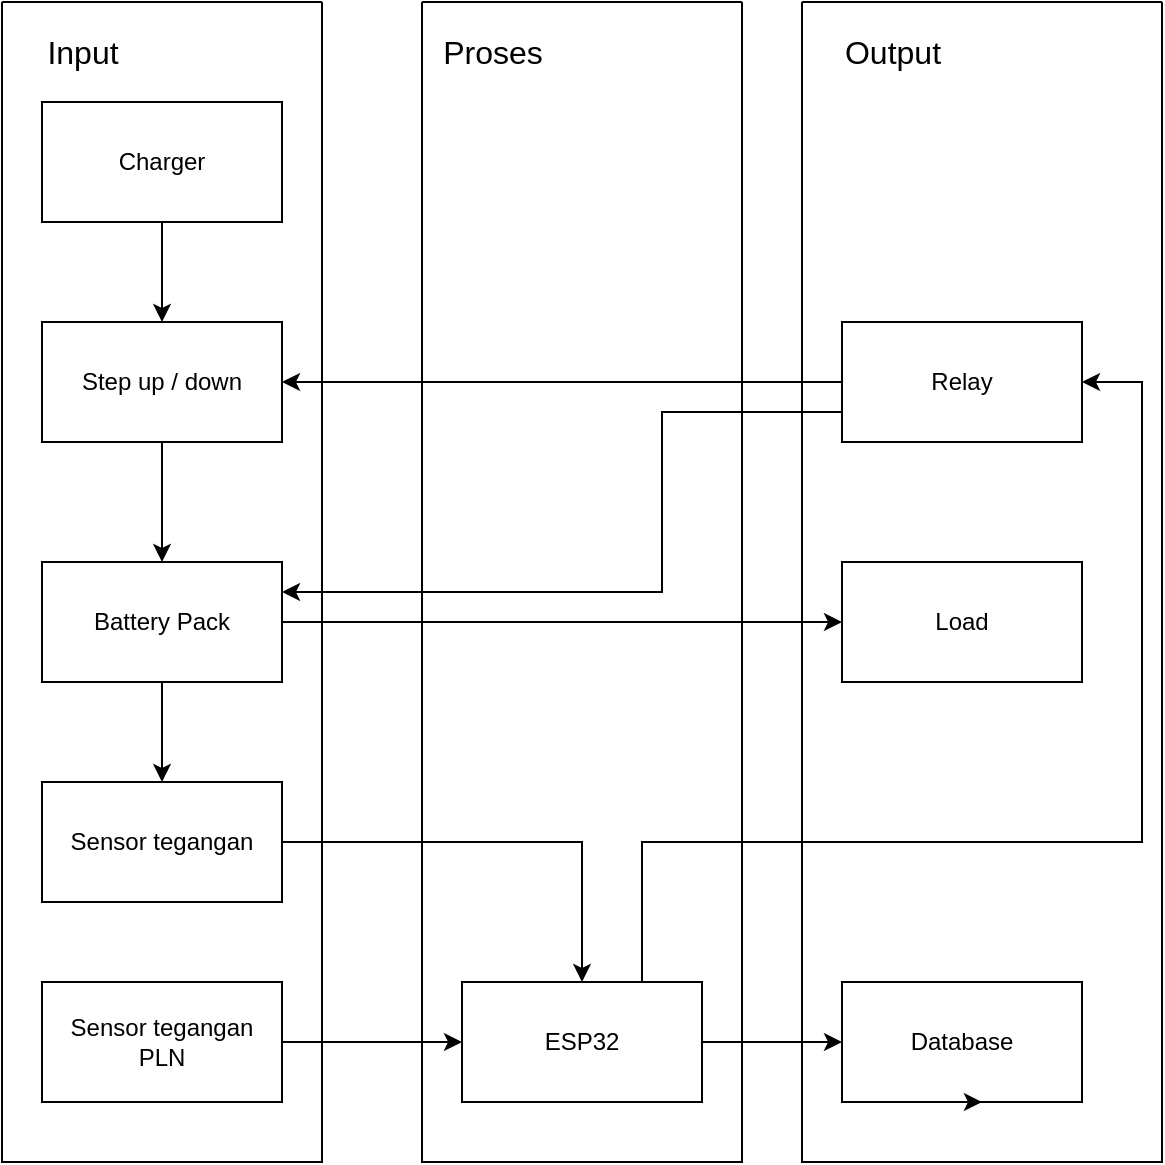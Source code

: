 <mxfile version="21.0.6" type="github">
  <diagram name="Page-1" id="BUAs6Dl8SAh3-mOi4Xi8">
    <mxGraphModel dx="1035" dy="1669" grid="1" gridSize="10" guides="1" tooltips="1" connect="1" arrows="1" fold="1" page="1" pageScale="1" pageWidth="850" pageHeight="1100" math="0" shadow="0">
      <root>
        <mxCell id="0" />
        <mxCell id="1" parent="0" />
        <mxCell id="7erlhkqWnkTEHRErr0Er-7" value="" style="edgeStyle=orthogonalEdgeStyle;rounded=0;orthogonalLoop=1;jettySize=auto;html=1;" edge="1" parent="1" source="c9DYXGlkIHO3AR9IcxED-1" target="c9DYXGlkIHO3AR9IcxED-3">
          <mxGeometry relative="1" as="geometry" />
        </mxCell>
        <mxCell id="c9DYXGlkIHO3AR9IcxED-1" value="Charger" style="rounded=0;whiteSpace=wrap;html=1;" parent="1" vertex="1">
          <mxGeometry x="260" y="-30" width="120" height="60" as="geometry" />
        </mxCell>
        <mxCell id="7erlhkqWnkTEHRErr0Er-14" value="" style="edgeStyle=orthogonalEdgeStyle;rounded=0;orthogonalLoop=1;jettySize=auto;html=1;" edge="1" parent="1" source="c9DYXGlkIHO3AR9IcxED-3" target="c9DYXGlkIHO3AR9IcxED-10">
          <mxGeometry relative="1" as="geometry" />
        </mxCell>
        <mxCell id="c9DYXGlkIHO3AR9IcxED-3" value="Step up / down" style="rounded=0;whiteSpace=wrap;html=1;" parent="1" vertex="1">
          <mxGeometry x="260" y="80" width="120" height="60" as="geometry" />
        </mxCell>
        <mxCell id="7erlhkqWnkTEHRErr0Er-9" value="" style="edgeStyle=orthogonalEdgeStyle;rounded=0;orthogonalLoop=1;jettySize=auto;html=1;" edge="1" parent="1" source="c9DYXGlkIHO3AR9IcxED-10" target="c9DYXGlkIHO3AR9IcxED-13">
          <mxGeometry relative="1" as="geometry" />
        </mxCell>
        <mxCell id="7erlhkqWnkTEHRErr0Er-27" value="" style="edgeStyle=orthogonalEdgeStyle;rounded=0;orthogonalLoop=1;jettySize=auto;html=1;" edge="1" parent="1" source="c9DYXGlkIHO3AR9IcxED-10" target="c9DYXGlkIHO3AR9IcxED-27">
          <mxGeometry relative="1" as="geometry" />
        </mxCell>
        <mxCell id="c9DYXGlkIHO3AR9IcxED-10" value="Battery Pack" style="rounded=0;whiteSpace=wrap;html=1;" parent="1" vertex="1">
          <mxGeometry x="260" y="200" width="120" height="60" as="geometry" />
        </mxCell>
        <mxCell id="7erlhkqWnkTEHRErr0Er-24" value="" style="edgeStyle=orthogonalEdgeStyle;rounded=0;orthogonalLoop=1;jettySize=auto;html=1;entryX=0.5;entryY=0;entryDx=0;entryDy=0;" edge="1" parent="1" source="c9DYXGlkIHO3AR9IcxED-13" target="c9DYXGlkIHO3AR9IcxED-15">
          <mxGeometry relative="1" as="geometry">
            <mxPoint x="460" y="340" as="targetPoint" />
          </mxGeometry>
        </mxCell>
        <mxCell id="c9DYXGlkIHO3AR9IcxED-13" value="Sensor tegangan" style="rounded=0;whiteSpace=wrap;html=1;" parent="1" vertex="1">
          <mxGeometry x="260" y="310" width="120" height="60" as="geometry" />
        </mxCell>
        <mxCell id="7erlhkqWnkTEHRErr0Er-33" value="" style="edgeStyle=orthogonalEdgeStyle;rounded=0;orthogonalLoop=1;jettySize=auto;html=1;" edge="1" parent="1" source="c9DYXGlkIHO3AR9IcxED-15" target="c9DYXGlkIHO3AR9IcxED-17">
          <mxGeometry relative="1" as="geometry" />
        </mxCell>
        <mxCell id="c9DYXGlkIHO3AR9IcxED-15" value="ESP32" style="rounded=0;whiteSpace=wrap;html=1;" parent="1" vertex="1">
          <mxGeometry x="470" y="410" width="120" height="60" as="geometry" />
        </mxCell>
        <mxCell id="c9DYXGlkIHO3AR9IcxED-17" value="Database" style="rounded=0;whiteSpace=wrap;html=1;" parent="1" vertex="1">
          <mxGeometry x="660" y="410" width="120" height="60" as="geometry" />
        </mxCell>
        <mxCell id="c9DYXGlkIHO3AR9IcxED-27" value="Load" style="rounded=0;whiteSpace=wrap;html=1;" parent="1" vertex="1">
          <mxGeometry x="660" y="200" width="120" height="60" as="geometry" />
        </mxCell>
        <mxCell id="7erlhkqWnkTEHRErr0Er-22" value="" style="edgeStyle=orthogonalEdgeStyle;rounded=0;orthogonalLoop=1;jettySize=auto;html=1;" edge="1" parent="1" source="7erlhkqWnkTEHRErr0Er-4" target="c9DYXGlkIHO3AR9IcxED-15">
          <mxGeometry relative="1" as="geometry" />
        </mxCell>
        <mxCell id="7erlhkqWnkTEHRErr0Er-4" value="Sensor tegangan PLN" style="rounded=0;whiteSpace=wrap;html=1;" vertex="1" parent="1">
          <mxGeometry x="260" y="410" width="120" height="60" as="geometry" />
        </mxCell>
        <mxCell id="7erlhkqWnkTEHRErr0Er-30" value="" style="edgeStyle=orthogonalEdgeStyle;rounded=0;orthogonalLoop=1;jettySize=auto;html=1;entryX=1;entryY=0.5;entryDx=0;entryDy=0;" edge="1" parent="1" source="7erlhkqWnkTEHRErr0Er-15" target="c9DYXGlkIHO3AR9IcxED-3">
          <mxGeometry relative="1" as="geometry">
            <mxPoint x="550" y="110" as="targetPoint" />
          </mxGeometry>
        </mxCell>
        <mxCell id="7erlhkqWnkTEHRErr0Er-15" value="Relay" style="rounded=0;whiteSpace=wrap;html=1;" vertex="1" parent="1">
          <mxGeometry x="660" y="80" width="120" height="60" as="geometry" />
        </mxCell>
        <mxCell id="7erlhkqWnkTEHRErr0Er-28" value="" style="endArrow=classic;html=1;rounded=0;exitX=0.75;exitY=0;exitDx=0;exitDy=0;entryX=1;entryY=0.5;entryDx=0;entryDy=0;" edge="1" parent="1" source="c9DYXGlkIHO3AR9IcxED-15" target="7erlhkqWnkTEHRErr0Er-15">
          <mxGeometry width="50" height="50" relative="1" as="geometry">
            <mxPoint x="550" y="360" as="sourcePoint" />
            <mxPoint x="600" y="310" as="targetPoint" />
            <Array as="points">
              <mxPoint x="560" y="340" />
              <mxPoint x="810" y="340" />
              <mxPoint x="810" y="110" />
            </Array>
          </mxGeometry>
        </mxCell>
        <mxCell id="7erlhkqWnkTEHRErr0Er-31" value="" style="endArrow=classic;html=1;rounded=0;entryX=1;entryY=0.25;entryDx=0;entryDy=0;exitX=0;exitY=0.75;exitDx=0;exitDy=0;" edge="1" parent="1" source="7erlhkqWnkTEHRErr0Er-15" target="c9DYXGlkIHO3AR9IcxED-10">
          <mxGeometry width="50" height="50" relative="1" as="geometry">
            <mxPoint x="540" y="180" as="sourcePoint" />
            <mxPoint x="590" y="130" as="targetPoint" />
            <Array as="points">
              <mxPoint x="570" y="125" />
              <mxPoint x="570" y="215" />
            </Array>
          </mxGeometry>
        </mxCell>
        <mxCell id="7erlhkqWnkTEHRErr0Er-32" style="edgeStyle=orthogonalEdgeStyle;rounded=0;orthogonalLoop=1;jettySize=auto;html=1;exitX=0.5;exitY=1;exitDx=0;exitDy=0;entryX=0.583;entryY=1;entryDx=0;entryDy=0;entryPerimeter=0;" edge="1" parent="1" source="c9DYXGlkIHO3AR9IcxED-17" target="c9DYXGlkIHO3AR9IcxED-17">
          <mxGeometry relative="1" as="geometry" />
        </mxCell>
        <mxCell id="7erlhkqWnkTEHRErr0Er-37" value="" style="swimlane;startSize=0;" vertex="1" parent="1">
          <mxGeometry x="240" y="-80" width="160" height="580" as="geometry">
            <mxRectangle x="240" y="-80" width="50" height="40" as="alternateBounds" />
          </mxGeometry>
        </mxCell>
        <mxCell id="7erlhkqWnkTEHRErr0Er-44" value="Input" style="text;html=1;align=center;verticalAlign=middle;resizable=0;points=[];autosize=1;strokeColor=none;fillColor=none;fontSize=16;" vertex="1" parent="7erlhkqWnkTEHRErr0Er-37">
          <mxGeometry x="10" y="10" width="60" height="30" as="geometry" />
        </mxCell>
        <mxCell id="7erlhkqWnkTEHRErr0Er-38" value="" style="swimlane;startSize=0;" vertex="1" parent="1">
          <mxGeometry x="450" y="-80" width="160" height="580" as="geometry">
            <mxRectangle x="450" y="-50" width="50" height="40" as="alternateBounds" />
          </mxGeometry>
        </mxCell>
        <mxCell id="7erlhkqWnkTEHRErr0Er-41" value="Proses" style="text;html=1;align=center;verticalAlign=middle;resizable=0;points=[];autosize=1;strokeColor=none;fillColor=none;fontSize=16;" vertex="1" parent="7erlhkqWnkTEHRErr0Er-38">
          <mxGeometry y="10" width="70" height="30" as="geometry" />
        </mxCell>
        <mxCell id="7erlhkqWnkTEHRErr0Er-39" value="" style="swimlane;startSize=0;" vertex="1" parent="1">
          <mxGeometry x="640" y="-80" width="180" height="580" as="geometry">
            <mxRectangle x="640" y="-50" width="50" height="40" as="alternateBounds" />
          </mxGeometry>
        </mxCell>
        <mxCell id="7erlhkqWnkTEHRErr0Er-42" value="Output" style="text;html=1;align=center;verticalAlign=middle;resizable=0;points=[];autosize=1;strokeColor=none;fillColor=none;fontSize=16;" vertex="1" parent="7erlhkqWnkTEHRErr0Er-39">
          <mxGeometry x="10" y="10" width="70" height="30" as="geometry" />
        </mxCell>
      </root>
    </mxGraphModel>
  </diagram>
</mxfile>
